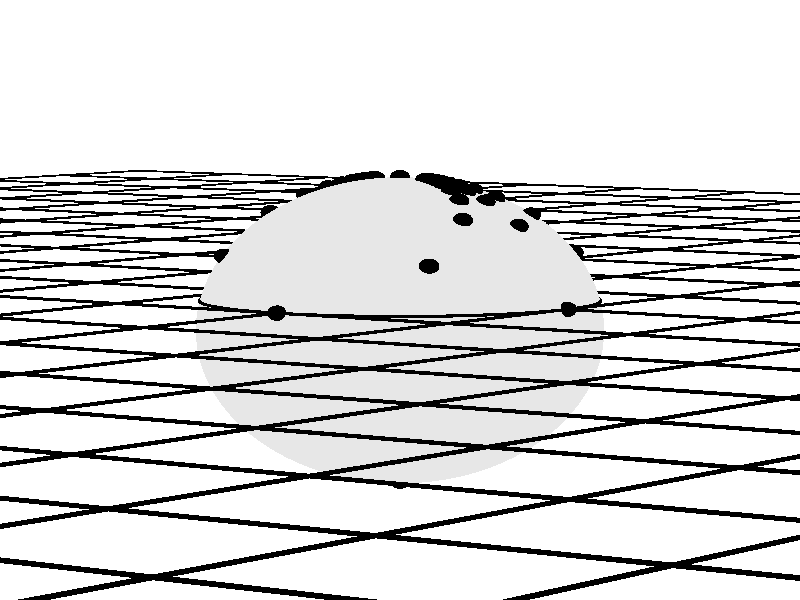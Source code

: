 #version 3.7;
global_settings{assumed_gamma 1.0}
camera{perspective location <16.091702292618325742523666, 11.691306063588582375700753, 2.090569265353069194901536> right <0.117557050458494627420691, -0.161803398874989512457034, -0.000000000000000000000000> up <-0.016913060635885820287561, -0.012288057830704440798186, 0.198904379073654685727846> direction <0.804585114630916420352946, 0.584565303179429118785038, 0.104528463267653456969519> sky <-0.084565303179429104907250, -0.061440289153522197052038, 0.994521895368273400883652> look_at <15.287117177987409988304535, 11.106740760409152812826505, 1.986040802085415668543078>}
light_source{<16.091702292618325742523666, 11.691306063588582375700753, 2.090569265353069194901536> rgb<1.0,1.0,1.0>}
background{rgb<1,1,1>}
union{object{sphere{<0.000000000000000000000000, 0.000000000000000000000000, -0.202710035508672503645755>,1.020338844941192757431736} pigment{rgbft<0.8,0.8,0.8,0.2,0.2>}}union{cylinder{<-10.000000000000000000000000, 10.000000000000000000000000, 0.000000000000000000000000>,<-10.000000000000000000000000, -10.000000000000000000000000, 0.000000000000000000000000>,0.010000000000000000208167}cylinder{<10.000000000000000000000000, -10.000000000000000000000000, 0.000000000000000000000000>,<-10.000000000000000000000000, -10.000000000000000000000000, 0.000000000000000000000000>,0.010000000000000000208167}cylinder{<-9.000000000000000000000000, 10.000000000000000000000000, 0.000000000000000000000000>,<-9.000000000000000000000000, -10.000000000000000000000000, 0.000000000000000000000000>,0.010000000000000000208167}cylinder{<10.000000000000000000000000, -9.000000000000000000000000, 0.000000000000000000000000>,<-10.000000000000000000000000, -9.000000000000000000000000, 0.000000000000000000000000>,0.010000000000000000208167}cylinder{<-8.000000000000000000000000, 10.000000000000000000000000, 0.000000000000000000000000>,<-8.000000000000000000000000, -10.000000000000000000000000, 0.000000000000000000000000>,0.010000000000000000208167}cylinder{<10.000000000000000000000000, -8.000000000000000000000000, 0.000000000000000000000000>,<-10.000000000000000000000000, -8.000000000000000000000000, 0.000000000000000000000000>,0.010000000000000000208167}cylinder{<-7.000000000000000000000000, 10.000000000000000000000000, 0.000000000000000000000000>,<-7.000000000000000000000000, -10.000000000000000000000000, 0.000000000000000000000000>,0.010000000000000000208167}cylinder{<10.000000000000000000000000, -7.000000000000000000000000, 0.000000000000000000000000>,<-10.000000000000000000000000, -7.000000000000000000000000, 0.000000000000000000000000>,0.010000000000000000208167}cylinder{<-6.000000000000000000000000, 10.000000000000000000000000, 0.000000000000000000000000>,<-6.000000000000000000000000, -10.000000000000000000000000, 0.000000000000000000000000>,0.010000000000000000208167}cylinder{<10.000000000000000000000000, -6.000000000000000000000000, 0.000000000000000000000000>,<-10.000000000000000000000000, -6.000000000000000000000000, 0.000000000000000000000000>,0.010000000000000000208167}cylinder{<-5.000000000000000000000000, 10.000000000000000000000000, 0.000000000000000000000000>,<-5.000000000000000000000000, -10.000000000000000000000000, 0.000000000000000000000000>,0.010000000000000000208167}cylinder{<10.000000000000000000000000, -5.000000000000000000000000, 0.000000000000000000000000>,<-10.000000000000000000000000, -5.000000000000000000000000, 0.000000000000000000000000>,0.010000000000000000208167}cylinder{<-4.000000000000000000000000, 10.000000000000000000000000, 0.000000000000000000000000>,<-4.000000000000000000000000, -10.000000000000000000000000, 0.000000000000000000000000>,0.010000000000000000208167}cylinder{<10.000000000000000000000000, -4.000000000000000000000000, 0.000000000000000000000000>,<-10.000000000000000000000000, -4.000000000000000000000000, 0.000000000000000000000000>,0.010000000000000000208167}cylinder{<-3.000000000000000000000000, 10.000000000000000000000000, 0.000000000000000000000000>,<-3.000000000000000000000000, -10.000000000000000000000000, 0.000000000000000000000000>,0.010000000000000000208167}cylinder{<10.000000000000000000000000, -3.000000000000000000000000, 0.000000000000000000000000>,<-10.000000000000000000000000, -3.000000000000000000000000, 0.000000000000000000000000>,0.010000000000000000208167}cylinder{<-2.000000000000000000000000, 10.000000000000000000000000, 0.000000000000000000000000>,<-2.000000000000000000000000, -10.000000000000000000000000, 0.000000000000000000000000>,0.010000000000000000208167}cylinder{<10.000000000000000000000000, -2.000000000000000000000000, 0.000000000000000000000000>,<-10.000000000000000000000000, -2.000000000000000000000000, 0.000000000000000000000000>,0.010000000000000000208167}cylinder{<-1.000000000000000000000000, 10.000000000000000000000000, 0.000000000000000000000000>,<-1.000000000000000000000000, -10.000000000000000000000000, 0.000000000000000000000000>,0.010000000000000000208167}cylinder{<10.000000000000000000000000, -1.000000000000000000000000, 0.000000000000000000000000>,<-10.000000000000000000000000, -1.000000000000000000000000, 0.000000000000000000000000>,0.010000000000000000208167}cylinder{<0.000000000000000000000000, 10.000000000000000000000000, 0.000000000000000000000000>,<0.000000000000000000000000, -10.000000000000000000000000, 0.000000000000000000000000>,0.010000000000000000208167}cylinder{<10.000000000000000000000000, 0.000000000000000000000000, 0.000000000000000000000000>,<-10.000000000000000000000000, 0.000000000000000000000000, 0.000000000000000000000000>,0.010000000000000000208167}cylinder{<1.000000000000000000000000, 10.000000000000000000000000, 0.000000000000000000000000>,<1.000000000000000000000000, -10.000000000000000000000000, 0.000000000000000000000000>,0.010000000000000000208167}cylinder{<10.000000000000000000000000, 1.000000000000000000000000, 0.000000000000000000000000>,<-10.000000000000000000000000, 1.000000000000000000000000, 0.000000000000000000000000>,0.010000000000000000208167}cylinder{<2.000000000000000000000000, 10.000000000000000000000000, 0.000000000000000000000000>,<2.000000000000000000000000, -10.000000000000000000000000, 0.000000000000000000000000>,0.010000000000000000208167}cylinder{<10.000000000000000000000000, 2.000000000000000000000000, 0.000000000000000000000000>,<-10.000000000000000000000000, 2.000000000000000000000000, 0.000000000000000000000000>,0.010000000000000000208167}cylinder{<3.000000000000000000000000, 10.000000000000000000000000, 0.000000000000000000000000>,<3.000000000000000000000000, -10.000000000000000000000000, 0.000000000000000000000000>,0.010000000000000000208167}cylinder{<10.000000000000000000000000, 3.000000000000000000000000, 0.000000000000000000000000>,<-10.000000000000000000000000, 3.000000000000000000000000, 0.000000000000000000000000>,0.010000000000000000208167}cylinder{<4.000000000000000000000000, 10.000000000000000000000000, 0.000000000000000000000000>,<4.000000000000000000000000, -10.000000000000000000000000, 0.000000000000000000000000>,0.010000000000000000208167}cylinder{<10.000000000000000000000000, 4.000000000000000000000000, 0.000000000000000000000000>,<-10.000000000000000000000000, 4.000000000000000000000000, 0.000000000000000000000000>,0.010000000000000000208167}cylinder{<5.000000000000000000000000, 10.000000000000000000000000, 0.000000000000000000000000>,<5.000000000000000000000000, -10.000000000000000000000000, 0.000000000000000000000000>,0.010000000000000000208167}cylinder{<10.000000000000000000000000, 5.000000000000000000000000, 0.000000000000000000000000>,<-10.000000000000000000000000, 5.000000000000000000000000, 0.000000000000000000000000>,0.010000000000000000208167}cylinder{<6.000000000000000000000000, 10.000000000000000000000000, 0.000000000000000000000000>,<6.000000000000000000000000, -10.000000000000000000000000, 0.000000000000000000000000>,0.010000000000000000208167}cylinder{<10.000000000000000000000000, 6.000000000000000000000000, 0.000000000000000000000000>,<-10.000000000000000000000000, 6.000000000000000000000000, 0.000000000000000000000000>,0.010000000000000000208167}cylinder{<7.000000000000000000000000, 10.000000000000000000000000, 0.000000000000000000000000>,<7.000000000000000000000000, -10.000000000000000000000000, 0.000000000000000000000000>,0.010000000000000000208167}cylinder{<10.000000000000000000000000, 7.000000000000000000000000, 0.000000000000000000000000>,<-10.000000000000000000000000, 7.000000000000000000000000, 0.000000000000000000000000>,0.010000000000000000208167}cylinder{<8.000000000000000000000000, 10.000000000000000000000000, 0.000000000000000000000000>,<8.000000000000000000000000, -10.000000000000000000000000, 0.000000000000000000000000>,0.010000000000000000208167}cylinder{<10.000000000000000000000000, 8.000000000000000000000000, 0.000000000000000000000000>,<-10.000000000000000000000000, 8.000000000000000000000000, 0.000000000000000000000000>,0.010000000000000000208167}cylinder{<9.000000000000000000000000, 10.000000000000000000000000, 0.000000000000000000000000>,<9.000000000000000000000000, -10.000000000000000000000000, 0.000000000000000000000000>,0.010000000000000000208167}cylinder{<10.000000000000000000000000, 9.000000000000000000000000, 0.000000000000000000000000>,<-10.000000000000000000000000, 9.000000000000000000000000, 0.000000000000000000000000>,0.010000000000000000208167}cylinder{<10.000000000000000000000000, 10.000000000000000000000000, 0.000000000000000000000000>,<10.000000000000000000000000, -10.000000000000000000000000, 0.000000000000000000000000>,0.010000000000000000208167}cylinder{<10.000000000000000000000000, 10.000000000000000000000000, 0.000000000000000000000000>,<-10.000000000000000000000000, 10.000000000000000000000000, 0.000000000000000000000000>,0.010000000000000000208167}}object{torus{1.000000000000000000000000,0.010000000000000000208167} matrix <0.000000000000000000000000, 1.000000000000000000000000, 0.000000000000000000000000, 0.000000000000000000000000, 0.000000000000000000000000, 1.000000000000000000000000, 1.000000000000000000000000, 0.000000000000000000000000, 0.000000000000000000000000, 0.000000000000000000000000, 0.000000000000000000000000, 0.000000000000000000000000>}sphere{<0.000000000000000000000000, 0.000000000000000000000000, 0.817628809432520253785981>,0.050000000000000002775558}union{sphere{<-0.016411342678946366779869, -0.164113426789463695554261, 0.804210422856744266972839>,0.050000000000000002775558}sphere{<0.000000000000000000000000, -0.165743662655572360220546, 0.804077130075714241463913>,0.050000000000000002775558}sphere{<0.016411342678946366779869, -0.164113426789463695554261, 0.804210422856744266972839>,0.050000000000000002775558}sphere{<-0.020183220084104995517560, -0.181648980756944994352509, 0.801126427224638892887754>,0.050000000000000002775558}sphere{<0.000000000000000000000000, -0.183873203599709045263921, 0.800924361816323204799062>,0.050000000000000002775558}sphere{<0.020183220084104995517560, -0.181648980756944994352509, 0.801126427224638892887754>,0.050000000000000002775558}sphere{<-0.025408170452771848546458, -0.203265363622174788371666, 0.796854357275361802059876>,0.050000000000000002775558}sphere{<0.000000000000000000000000, -0.206408552510065096408098, 0.796533112051833414035684>,0.050000000000000002775558}sphere{<0.025408170452771848546458, -0.203265363622174788371666, 0.796854357275361802059876>,0.050000000000000002775558}sphere{<-0.032930051501102439170943, -0.230510360507717115829962, 0.790704250629122307181262>,0.050000000000000002775558}sphere{<0.000000000000000000000000, -0.235151335818314322079203, 0.790162165612292466398969>,0.050000000000000002775558}sphere{<0.032930051501102439170943, -0.230510360507717115829962, 0.790704250629122307181262>,0.050000000000000002775558}sphere{<-0.044294732276604735499159, -0.265768393659628399117167, 0.781412160217067719436557>,0.050000000000000002775558}sphere{<0.000000000000000000000000, -0.273016256849780036830566, 0.780424483258552070807923>,0.050000000000000002775558}sphere{<0.044294732276604735499159, -0.265768393659628399117167, 0.781412160217067719436557>,0.050000000000000002775558}sphere{<-0.062565041698667278602386, -0.312825208493336448523081, 0.766473828876342966331947>,0.050000000000000002775558}sphere{<0.000000000000000000000000, -0.325012325110844602082949, 0.764480921346265218652150>,0.050000000000000002775558}sphere{<0.062565041698667278602386, -0.312825208493336448523081, 0.766473828876342966331947>,0.050000000000000002775558}sphere{<-0.094434461154221063794445, -0.377737844616884255177780, 0.740416473389592932896619>,0.050000000000000002775558}sphere{<0.000000000000000000000000, -0.400399599562605845726182, 0.735784247460612439439842>,0.050000000000000002775558}sphere{<0.094434461154221063794445, -0.377737844616884255177780, 0.740416473389592932896619>,0.050000000000000002775558}sphere{<-0.156396328594064937256292, -0.469188985782194756257724, 0.689754665484537676789500>,0.050000000000000002775558}sphere{<0.000000000000000000000000, -0.517716489233870813535532, 0.676528837193895560275791>,0.050000000000000002775558}sphere{<0.156396328594064937256292, -0.469188985782194756257724, 0.689754665484537676789500>,0.050000000000000002775558}sphere{<-0.294348046989213241175776, -0.588696093978426482351551, 0.576961366213942339342680>,0.050000000000000002775558}sphere{<0.000000000000000000000000, -0.714795262166000200387828, 0.525410209836123853754941>,0.050000000000000002775558}sphere{<0.294348046989213241175776, -0.588696093978426482351551, 0.576961366213942339342680>,0.050000000000000002775558}sphere{<-0.625260004447812045569322, -0.625260004447812045569322, 0.306398216410083246152851>,0.050000000000000002775558}sphere{<0.000000000000000000000000, -1.000000000000000000000000, -0.000000000000000027755576>,0.050000000000000002775558}sphere{<0.625260004447812045569322, -0.625260004447812045569322, 0.306398216410083246152851>,0.050000000000000002775558}sphere{<-1.000000000000000000000000, 0.000000000000000000000000, -0.000000000000000027755576>,0.050000000000000002775558}sphere{<0.000000000000000000000000, 0.000000000000000000000000, -1.223048880449865372099794>,0.050000000000000002775558}sphere{<1.000000000000000000000000, 0.000000000000000000000000, -0.000000000000000027755576>,0.050000000000000002775558}sphere{<-0.625260004447812045569322, 0.625260004447812045569322, 0.306398216410083246152851>,0.050000000000000002775558}sphere{<0.000000000000000000000000, 1.000000000000000000000000, -0.000000000000000027755576>,0.050000000000000002775558}sphere{<0.625260004447812045569322, 0.625260004447812045569322, 0.306398216410083246152851>,0.050000000000000002775558}sphere{<-0.294348046989213241175776, 0.588696093978426482351551, 0.576961366213942339342680>,0.050000000000000002775558}sphere{<0.000000000000000000000000, 0.714795262166000200387828, 0.525410209836123853754941>,0.050000000000000002775558}sphere{<0.294348046989213241175776, 0.588696093978426482351551, 0.576961366213942339342680>,0.050000000000000002775558}sphere{<-0.156396328594064937256292, 0.469188985782194756257724, 0.689754665484537676789500>,0.050000000000000002775558}sphere{<0.000000000000000000000000, 0.517716489233870813535532, 0.676528837193895560275791>,0.050000000000000002775558}sphere{<0.156396328594064937256292, 0.469188985782194756257724, 0.689754665484537676789500>,0.050000000000000002775558}sphere{<-0.094434461154221063794445, 0.377737844616884255177780, 0.740416473389592932896619>,0.050000000000000002775558}sphere{<0.000000000000000000000000, 0.400399599562605845726182, 0.735784247460612439439842>,0.050000000000000002775558}sphere{<0.094434461154221063794445, 0.377737844616884255177780, 0.740416473389592932896619>,0.050000000000000002775558}sphere{<-0.062565041698667278602386, 0.312825208493336448523081, 0.766473828876342966331947>,0.050000000000000002775558}sphere{<0.000000000000000000000000, 0.325012325110844602082949, 0.764480921346265218652150>,0.050000000000000002775558}sphere{<0.062565041698667278602386, 0.312825208493336448523081, 0.766473828876342966331947>,0.050000000000000002775558}sphere{<-0.044294732276604735499159, 0.265768393659628399117167, 0.781412160217067719436557>,0.050000000000000002775558}sphere{<0.000000000000000000000000, 0.273016256849780036830566, 0.780424483258552070807923>,0.050000000000000002775558}sphere{<0.044294732276604735499159, 0.265768393659628399117167, 0.781412160217067719436557>,0.050000000000000002775558}sphere{<-0.032930051501102439170943, 0.230510360507717115829962, 0.790704250629122307181262>,0.050000000000000002775558}sphere{<0.000000000000000000000000, 0.235151335818314322079203, 0.790162165612292466398969>,0.050000000000000002775558}sphere{<0.032930051501102439170943, 0.230510360507717115829962, 0.790704250629122307181262>,0.050000000000000002775558}sphere{<-0.025408170452771848546458, 0.203265363622174788371666, 0.796854357275361802059876>,0.050000000000000002775558}sphere{<0.000000000000000000000000, 0.206408552510065096408098, 0.796533112051833414035684>,0.050000000000000002775558}sphere{<0.025408170452771848546458, 0.203265363622174788371666, 0.796854357275361802059876>,0.050000000000000002775558}sphere{<-0.020183220084104995517560, 0.181648980756944994352509, 0.801126427224638892887754>,0.050000000000000002775558}sphere{<0.000000000000000000000000, 0.183873203599709045263921, 0.800924361816323204799062>,0.050000000000000002775558}sphere{<0.020183220084104995517560, 0.181648980756944994352509, 0.801126427224638892887754>,0.050000000000000002775558}sphere{<-0.016411342678946366779869, 0.164113426789463695554261, 0.804210422856744266972839>,0.050000000000000002775558}sphere{<0.000000000000000000000000, 0.165743662655572360220546, 0.804077130075714241463913>,0.050000000000000002775558}sphere{<0.016411342678946366779869, 0.164113426789463695554261, 0.804210422856744266972839>,0.050000000000000002775558}}}
